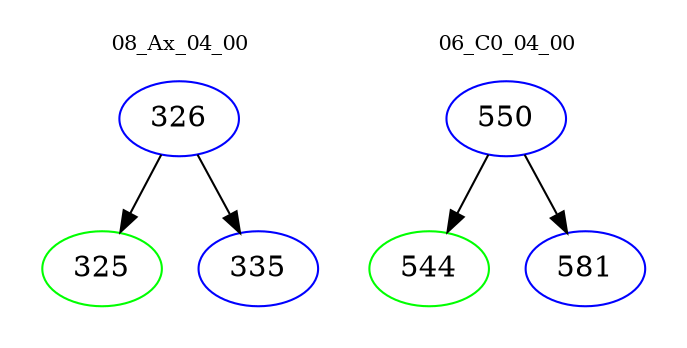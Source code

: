 digraph{
subgraph cluster_0 {
color = white
label = "08_Ax_04_00";
fontsize=10;
T0_326 [label="326", color="blue"]
T0_326 -> T0_325 [color="black"]
T0_325 [label="325", color="green"]
T0_326 -> T0_335 [color="black"]
T0_335 [label="335", color="blue"]
}
subgraph cluster_1 {
color = white
label = "06_C0_04_00";
fontsize=10;
T1_550 [label="550", color="blue"]
T1_550 -> T1_544 [color="black"]
T1_544 [label="544", color="green"]
T1_550 -> T1_581 [color="black"]
T1_581 [label="581", color="blue"]
}
}
